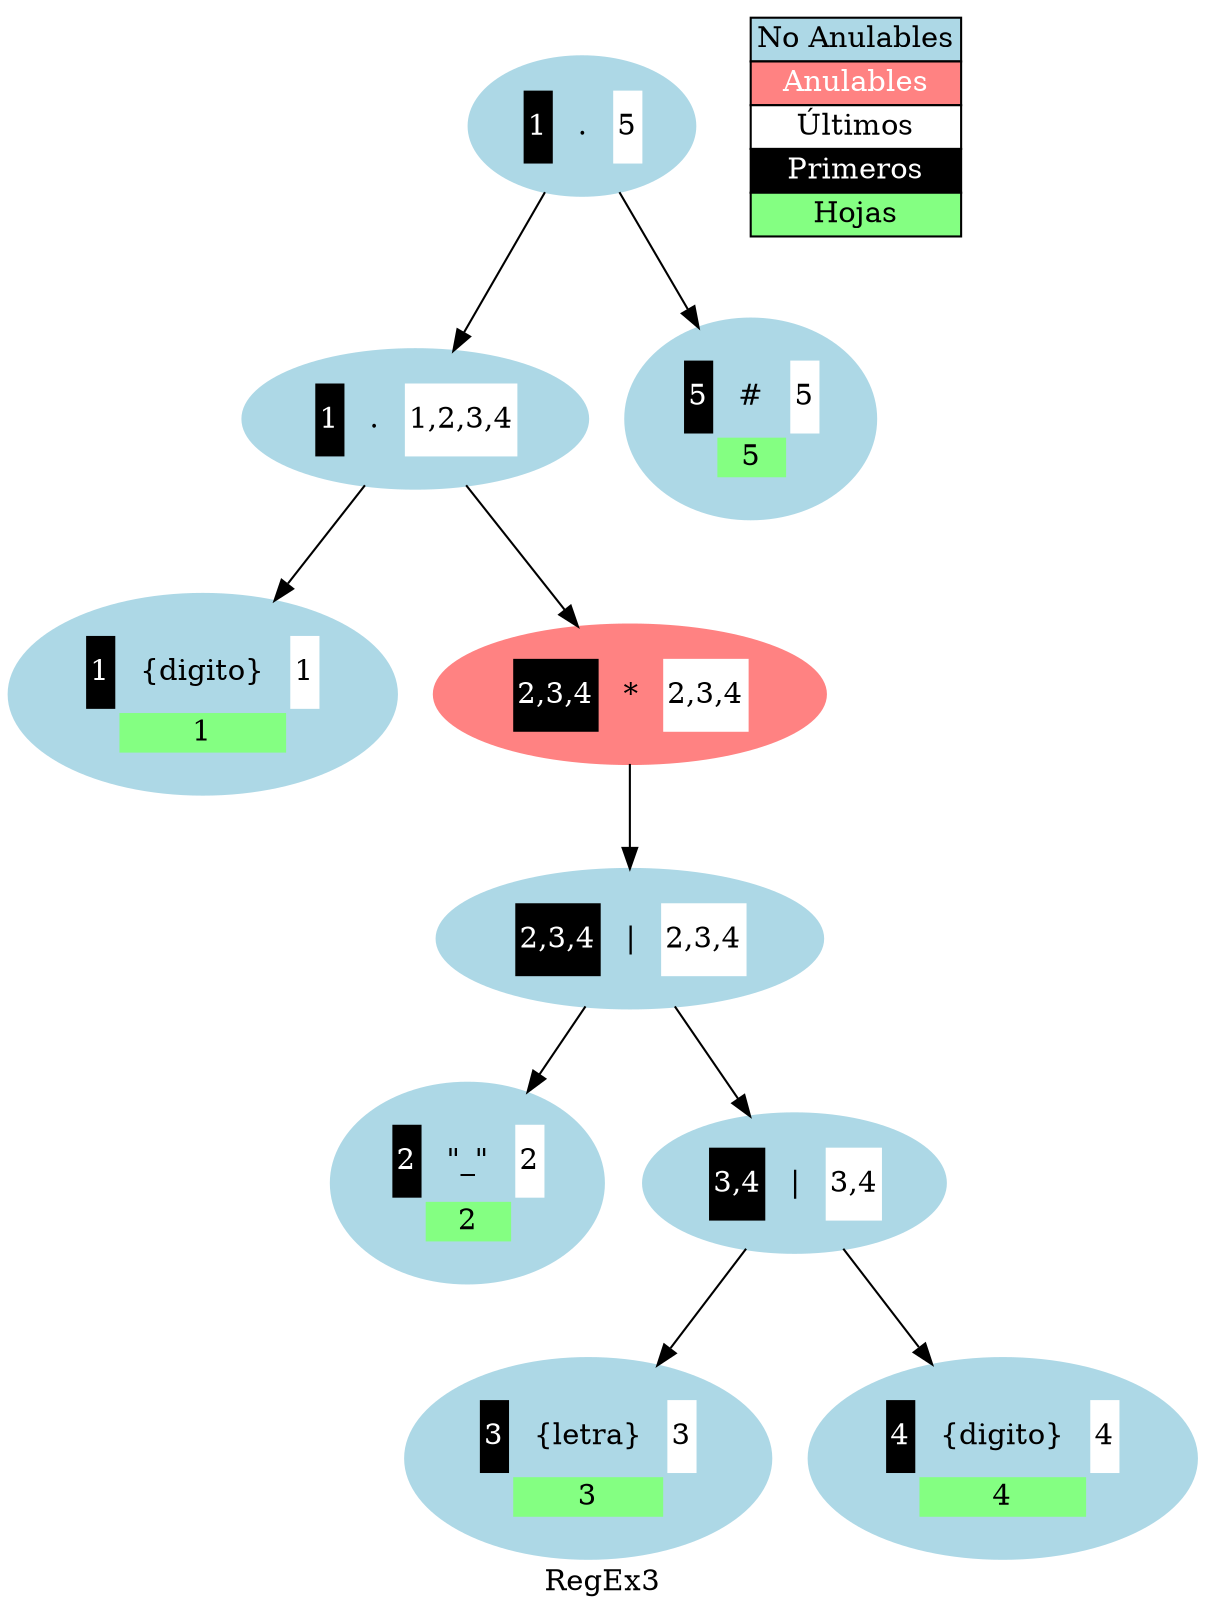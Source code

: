 digraph G {Cll1[style=filled color=lightblue label=<<table border="0"><tr><td bgcolor="black"><font color="white">1</font></td><td cellpadding="10">{digito}</td><td bgcolor="white">1</td></tr><tr><td></td><td bgcolor="#84ff82">1</td><td></td></tr></table>>];
Cad1[style=filled color=lightblue label=<<table border="0"><tr><td bgcolor="black"><font color="white">2</font></td><td cellpadding="10">"_"</td><td bgcolor="white">2</td></tr><tr><td></td><td bgcolor="#84ff82">2</td><td></td></tr></table>>];
Cll2[style=filled color=lightblue label=<<table border="0"><tr><td bgcolor="black"><font color="white">3</font></td><td cellpadding="10">{letra}</td><td bgcolor="white">3</td></tr><tr><td></td><td bgcolor="#84ff82">3</td><td></td></tr></table>>];
Cll3[style=filled color=lightblue label=<<table border="0"><tr><td bgcolor="black"><font color="white">4</font></td><td cellpadding="10">{digito}</td><td bgcolor="white">4</td></tr><tr><td></td><td bgcolor="#84ff82">4</td><td></td></tr></table>>];
OR1[style=filled color=lightblue label=<<table border="0"><tr><td bgcolor="black"><font color="white">3,4</font></td><td cellpadding="10">|</td><td bgcolor="white">3,4</td></tr></table>>];
OR2[style=filled color=lightblue label=<<table border="0"><tr><td bgcolor="black"><font color="white">2,3,4</font></td><td cellpadding="10">|</td><td bgcolor="white">2,3,4</td></tr></table>>];
AS1[style=filled color="#ff8282" label=<<table border="0"><tr><td bgcolor="black"><font color="white">2,3,4</font></td><td cellpadding="10">*</td><td bgcolor="white">2,3,4</td></tr></table>>];
P1[style=filled color=lightblue label=<<table border="0"><tr><td bgcolor="black"><font color="white">1</font></td><td cellpadding="10">.</td><td bgcolor="white">1,2,3,4</td></tr></table>>];
HASH [style=filled color=lightblue label=<<table border="0"><tr><td bgcolor="black"><font color="white">5</font></td><td cellpadding="10">#</td><td bgcolor="white">5</td></tr><tr><td></td><td bgcolor="#84ff82">5</td><td></td></tr></table>>];P0[style=filled color=lightblue label=<<table border="0"><tr><td bgcolor="black"><font color="white">1</font></td><td cellpadding="10">.</td><td bgcolor="white">5</td></tr></table>>];
OR1-> {Cll2,Cll3};
OR2-> {Cad1,OR1};
AS1-> {OR2};
P1-> {Cll1,AS1};
P0 -> {P1,HASH};
label = "RegEx3";types [
   shape=plaintext
   label=<
     <table border="0" cellborder="1" cellspacing="0">
       <tr><td bgcolor="lightblue"><font color="black">No Anulables</font></td></tr>
       <tr><td bgcolor="#ff8282"><font color="white">Anulables</font></td></tr>
       <tr><td bgcolor="white"><font>Últimos</font></td></tr>
       <tr><td bgcolor="black"><font color="white">Primeros</font></td></tr>
       <tr><td bgcolor="#84ff82"><font>Hojas</font></td></tr>
     </table>>
  ];
}